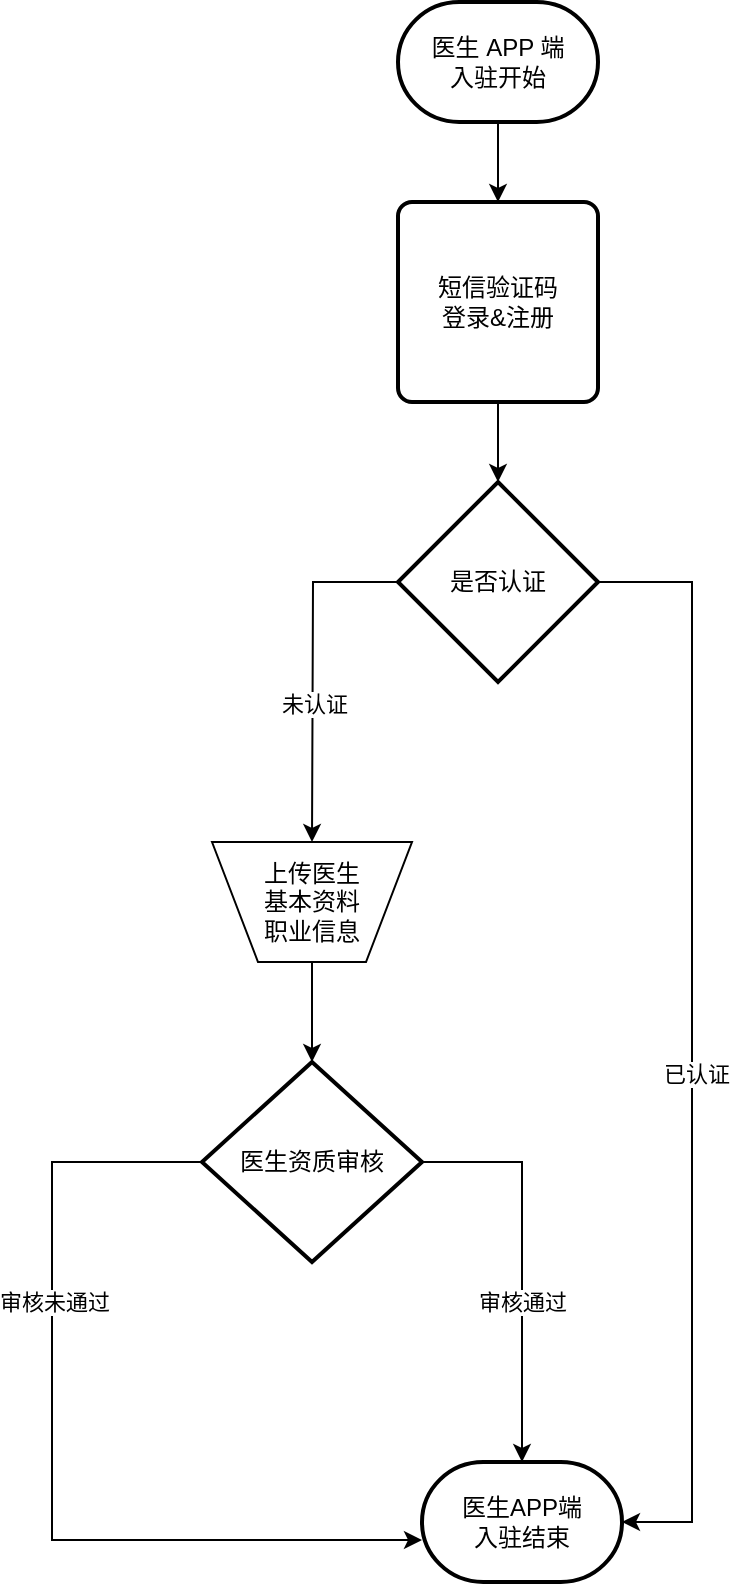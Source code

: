 <mxfile version="20.1.3" type="github">
  <diagram name="Page-1" id="c7558073-3199-34d8-9f00-42111426c3f3">
    <mxGraphModel dx="1422" dy="762" grid="1" gridSize="10" guides="1" tooltips="1" connect="1" arrows="1" fold="1" page="1" pageScale="1" pageWidth="826" pageHeight="1169" background="none" math="0" shadow="0">
      <root>
        <mxCell id="0" />
        <mxCell id="1" parent="0" />
        <mxCell id="wVxmJ_0KFeqP2abNnQxu-114" style="edgeStyle=orthogonalEdgeStyle;rounded=0;orthogonalLoop=1;jettySize=auto;html=1;exitX=0.5;exitY=1;exitDx=0;exitDy=0;exitPerimeter=0;entryX=0.5;entryY=0;entryDx=0;entryDy=0;" edge="1" parent="1" source="wVxmJ_0KFeqP2abNnQxu-112" target="wVxmJ_0KFeqP2abNnQxu-113">
          <mxGeometry relative="1" as="geometry" />
        </mxCell>
        <mxCell id="wVxmJ_0KFeqP2abNnQxu-112" value="医生 APP 端&lt;br&gt;入驻开始" style="strokeWidth=2;html=1;shape=mxgraph.flowchart.terminator;whiteSpace=wrap;" vertex="1" parent="1">
          <mxGeometry x="363" y="90" width="100" height="60" as="geometry" />
        </mxCell>
        <mxCell id="wVxmJ_0KFeqP2abNnQxu-116" style="edgeStyle=orthogonalEdgeStyle;rounded=0;orthogonalLoop=1;jettySize=auto;html=1;exitX=0.5;exitY=1;exitDx=0;exitDy=0;" edge="1" parent="1" source="wVxmJ_0KFeqP2abNnQxu-113" target="wVxmJ_0KFeqP2abNnQxu-115">
          <mxGeometry relative="1" as="geometry" />
        </mxCell>
        <mxCell id="wVxmJ_0KFeqP2abNnQxu-113" value="短信验证码&lt;br&gt;登录&amp;amp;注册" style="rounded=1;whiteSpace=wrap;html=1;absoluteArcSize=1;arcSize=14;strokeWidth=2;" vertex="1" parent="1">
          <mxGeometry x="363" y="190" width="100" height="100" as="geometry" />
        </mxCell>
        <mxCell id="wVxmJ_0KFeqP2abNnQxu-117" style="edgeStyle=orthogonalEdgeStyle;rounded=0;orthogonalLoop=1;jettySize=auto;html=1;exitX=1;exitY=0.5;exitDx=0;exitDy=0;exitPerimeter=0;entryX=1;entryY=0.5;entryDx=0;entryDy=0;entryPerimeter=0;" edge="1" parent="1" source="wVxmJ_0KFeqP2abNnQxu-115" target="wVxmJ_0KFeqP2abNnQxu-120">
          <mxGeometry relative="1" as="geometry">
            <mxPoint x="510" y="510" as="targetPoint" />
            <Array as="points">
              <mxPoint x="510" y="380" />
              <mxPoint x="510" y="850" />
            </Array>
          </mxGeometry>
        </mxCell>
        <mxCell id="wVxmJ_0KFeqP2abNnQxu-119" value="已认证" style="edgeLabel;html=1;align=center;verticalAlign=middle;resizable=0;points=[];" vertex="1" connectable="0" parent="wVxmJ_0KFeqP2abNnQxu-117">
          <mxGeometry x="-0.013" y="2" relative="1" as="geometry">
            <mxPoint y="20" as="offset" />
          </mxGeometry>
        </mxCell>
        <mxCell id="wVxmJ_0KFeqP2abNnQxu-121" style="edgeStyle=orthogonalEdgeStyle;rounded=0;orthogonalLoop=1;jettySize=auto;html=1;" edge="1" parent="1" source="wVxmJ_0KFeqP2abNnQxu-115">
          <mxGeometry relative="1" as="geometry">
            <mxPoint x="320" y="510" as="targetPoint" />
          </mxGeometry>
        </mxCell>
        <mxCell id="wVxmJ_0KFeqP2abNnQxu-122" value="未认证" style="edgeLabel;html=1;align=center;verticalAlign=middle;resizable=0;points=[];" vertex="1" connectable="0" parent="wVxmJ_0KFeqP2abNnQxu-121">
          <mxGeometry x="0.087" relative="1" as="geometry">
            <mxPoint y="9" as="offset" />
          </mxGeometry>
        </mxCell>
        <mxCell id="wVxmJ_0KFeqP2abNnQxu-115" value="是否认证" style="strokeWidth=2;html=1;shape=mxgraph.flowchart.decision;whiteSpace=wrap;" vertex="1" parent="1">
          <mxGeometry x="363" y="330" width="100" height="100" as="geometry" />
        </mxCell>
        <mxCell id="wVxmJ_0KFeqP2abNnQxu-120" value="医生APP端&lt;br&gt;入驻结束" style="strokeWidth=2;html=1;shape=mxgraph.flowchart.terminator;whiteSpace=wrap;" vertex="1" parent="1">
          <mxGeometry x="375" y="820" width="100" height="60" as="geometry" />
        </mxCell>
        <mxCell id="wVxmJ_0KFeqP2abNnQxu-135" style="edgeStyle=orthogonalEdgeStyle;rounded=0;orthogonalLoop=1;jettySize=auto;html=1;exitX=1;exitY=0.5;exitDx=0;exitDy=0;exitPerimeter=0;" edge="1" parent="1" source="wVxmJ_0KFeqP2abNnQxu-124" target="wVxmJ_0KFeqP2abNnQxu-120">
          <mxGeometry relative="1" as="geometry" />
        </mxCell>
        <mxCell id="wVxmJ_0KFeqP2abNnQxu-136" value="审核通过" style="edgeLabel;html=1;align=center;verticalAlign=middle;resizable=0;points=[];" vertex="1" connectable="0" parent="wVxmJ_0KFeqP2abNnQxu-135">
          <mxGeometry x="0.01" y="1" relative="1" as="geometry">
            <mxPoint x="-1" y="19" as="offset" />
          </mxGeometry>
        </mxCell>
        <mxCell id="wVxmJ_0KFeqP2abNnQxu-140" style="edgeStyle=orthogonalEdgeStyle;rounded=0;orthogonalLoop=1;jettySize=auto;html=1;entryX=0;entryY=0.65;entryDx=0;entryDy=0;entryPerimeter=0;" edge="1" parent="1" source="wVxmJ_0KFeqP2abNnQxu-124" target="wVxmJ_0KFeqP2abNnQxu-120">
          <mxGeometry relative="1" as="geometry">
            <Array as="points">
              <mxPoint x="190" y="670" />
              <mxPoint x="190" y="859" />
            </Array>
          </mxGeometry>
        </mxCell>
        <mxCell id="wVxmJ_0KFeqP2abNnQxu-141" value="审核未通过" style="edgeLabel;html=1;align=center;verticalAlign=middle;resizable=0;points=[];" vertex="1" connectable="0" parent="wVxmJ_0KFeqP2abNnQxu-140">
          <mxGeometry x="-0.416" y="1" relative="1" as="geometry">
            <mxPoint y="14" as="offset" />
          </mxGeometry>
        </mxCell>
        <mxCell id="wVxmJ_0KFeqP2abNnQxu-124" value="医生资质审核" style="strokeWidth=2;html=1;shape=mxgraph.flowchart.decision;whiteSpace=wrap;" vertex="1" parent="1">
          <mxGeometry x="265" y="620" width="110" height="100" as="geometry" />
        </mxCell>
        <mxCell id="wVxmJ_0KFeqP2abNnQxu-138" style="edgeStyle=orthogonalEdgeStyle;rounded=0;orthogonalLoop=1;jettySize=auto;html=1;entryX=0.5;entryY=0;entryDx=0;entryDy=0;entryPerimeter=0;" edge="1" parent="1" source="wVxmJ_0KFeqP2abNnQxu-137" target="wVxmJ_0KFeqP2abNnQxu-124">
          <mxGeometry relative="1" as="geometry" />
        </mxCell>
        <mxCell id="wVxmJ_0KFeqP2abNnQxu-137" value="上传医生&lt;br&gt;基本资料&lt;br&gt;职业信息" style="verticalLabelPosition=middle;verticalAlign=middle;html=1;shape=trapezoid;perimeter=trapezoidPerimeter;whiteSpace=wrap;size=0.23;arcSize=10;flipV=1;labelPosition=center;align=center;" vertex="1" parent="1">
          <mxGeometry x="270" y="510" width="100" height="60" as="geometry" />
        </mxCell>
      </root>
    </mxGraphModel>
  </diagram>
</mxfile>
